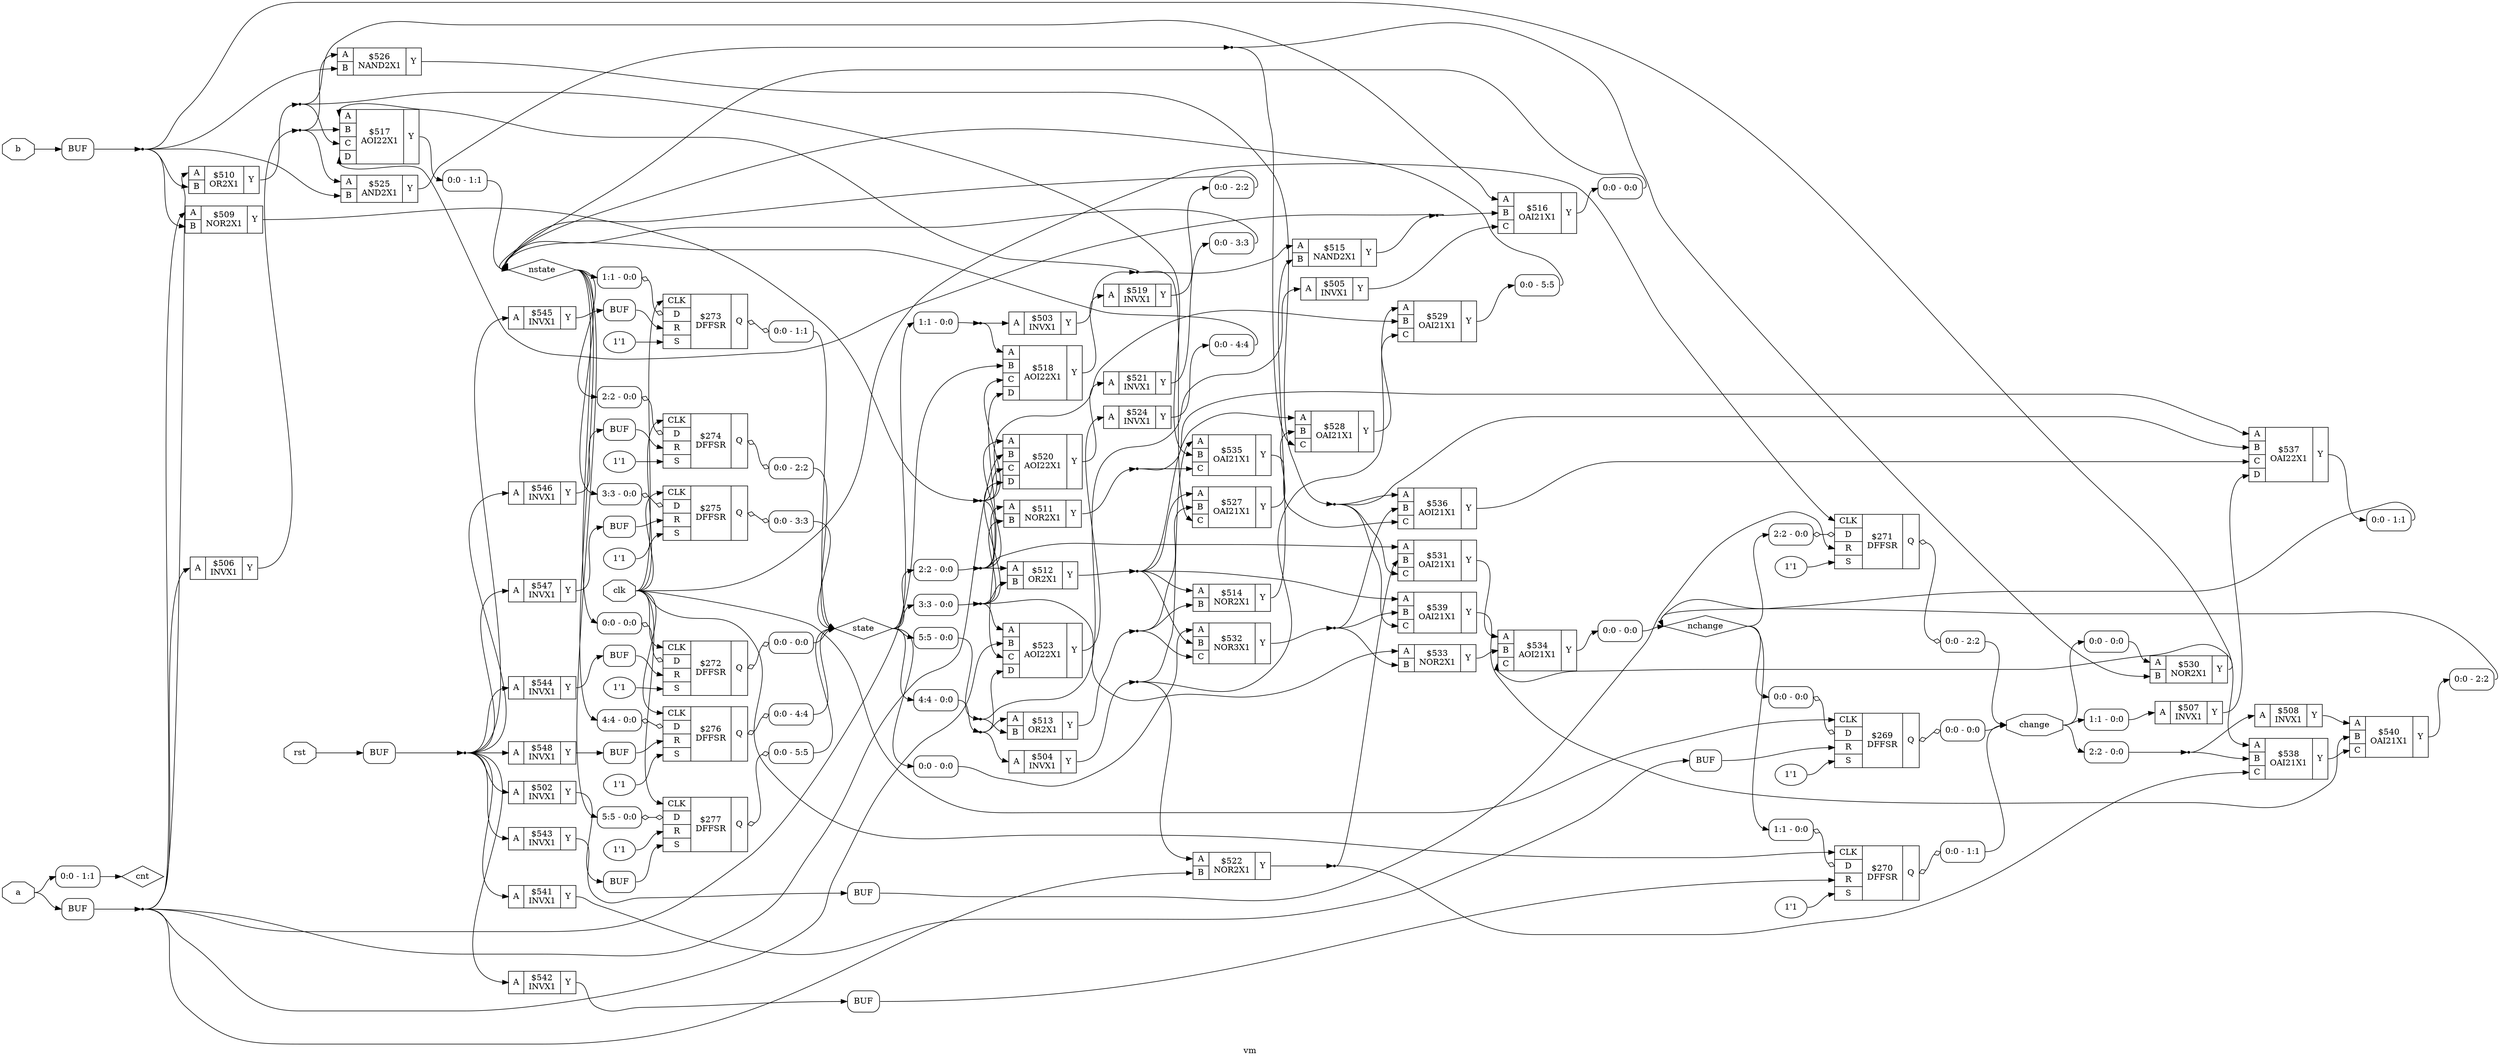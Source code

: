 digraph "vm" {
label="vm";
rankdir="LR";
remincross=true;
n107 [ shape=octagon, label="a", color="black", fontcolor="black" ];
n108 [ shape=octagon, label="b", color="black", fontcolor="black" ];
n109 [ shape=octagon, label="change", color="black", fontcolor="black" ];
n110 [ shape=octagon, label="clk", color="black", fontcolor="black" ];
n111 [ shape=diamond, label="cnt", color="black", fontcolor="black" ];
n112 [ shape=diamond, label="nchange", color="black", fontcolor="black" ];
n113 [ shape=diamond, label="nstate", color="black", fontcolor="black" ];
n114 [ shape=octagon, label="rst", color="black", fontcolor="black" ];
n115 [ shape=diamond, label="state", color="black", fontcolor="black" ];
c118 [ shape=record, label="{{<p116> A}|$502\nINVX1|{<p117> Y}}" ];
c119 [ shape=record, label="{{<p116> A}|$503\nINVX1|{<p117> Y}}" ];
c120 [ shape=record, label="{{<p116> A}|$504\nINVX1|{<p117> Y}}" ];
c121 [ shape=record, label="{{<p116> A}|$505\nINVX1|{<p117> Y}}" ];
c122 [ shape=record, label="{{<p116> A}|$506\nINVX1|{<p117> Y}}" ];
c123 [ shape=record, label="{{<p116> A}|$507\nINVX1|{<p117> Y}}" ];
c124 [ shape=record, label="{{<p116> A}|$508\nINVX1|{<p117> Y}}" ];
c126 [ shape=record, label="{{<p116> A|<p125> B}|$509\nNOR2X1|{<p117> Y}}" ];
c127 [ shape=record, label="{{<p116> A|<p125> B}|$510\nOR2X1|{<p117> Y}}" ];
c128 [ shape=record, label="{{<p116> A|<p125> B}|$511\nNOR2X1|{<p117> Y}}" ];
c129 [ shape=record, label="{{<p116> A|<p125> B}|$512\nOR2X1|{<p117> Y}}" ];
c130 [ shape=record, label="{{<p116> A|<p125> B}|$513\nOR2X1|{<p117> Y}}" ];
c131 [ shape=record, label="{{<p116> A|<p125> B}|$514\nNOR2X1|{<p117> Y}}" ];
c132 [ shape=record, label="{{<p116> A|<p125> B}|$515\nNAND2X1|{<p117> Y}}" ];
c134 [ shape=record, label="{{<p116> A|<p125> B|<p133> C}|$516\nOAI21X1|{<p117> Y}}" ];
c136 [ shape=record, label="{{<p116> A|<p125> B|<p133> C|<p135> D}|$517\nAOI22X1|{<p117> Y}}" ];
c137 [ shape=record, label="{{<p116> A|<p125> B|<p133> C|<p135> D}|$518\nAOI22X1|{<p117> Y}}" ];
c138 [ shape=record, label="{{<p116> A}|$519\nINVX1|{<p117> Y}}" ];
c139 [ shape=record, label="{{<p116> A|<p125> B|<p133> C|<p135> D}|$520\nAOI22X1|{<p117> Y}}" ];
c140 [ shape=record, label="{{<p116> A}|$521\nINVX1|{<p117> Y}}" ];
c141 [ shape=record, label="{{<p116> A|<p125> B}|$522\nNOR2X1|{<p117> Y}}" ];
c142 [ shape=record, label="{{<p116> A|<p125> B|<p133> C|<p135> D}|$523\nAOI22X1|{<p117> Y}}" ];
c143 [ shape=record, label="{{<p116> A}|$524\nINVX1|{<p117> Y}}" ];
c144 [ shape=record, label="{{<p116> A|<p125> B}|$525\nAND2X1|{<p117> Y}}" ];
c145 [ shape=record, label="{{<p116> A|<p125> B}|$526\nNAND2X1|{<p117> Y}}" ];
c146 [ shape=record, label="{{<p116> A|<p125> B|<p133> C}|$527\nOAI21X1|{<p117> Y}}" ];
c147 [ shape=record, label="{{<p116> A|<p125> B|<p133> C}|$528\nOAI21X1|{<p117> Y}}" ];
c148 [ shape=record, label="{{<p116> A|<p125> B|<p133> C}|$529\nOAI21X1|{<p117> Y}}" ];
c149 [ shape=record, label="{{<p116> A|<p125> B}|$530\nNOR2X1|{<p117> Y}}" ];
c150 [ shape=record, label="{{<p116> A|<p125> B|<p133> C}|$531\nOAI21X1|{<p117> Y}}" ];
c151 [ shape=record, label="{{<p116> A|<p125> B|<p133> C}|$532\nNOR3X1|{<p117> Y}}" ];
c152 [ shape=record, label="{{<p116> A|<p125> B}|$533\nNOR2X1|{<p117> Y}}" ];
c153 [ shape=record, label="{{<p116> A|<p125> B|<p133> C}|$534\nAOI21X1|{<p117> Y}}" ];
c154 [ shape=record, label="{{<p116> A|<p125> B|<p133> C}|$535\nOAI21X1|{<p117> Y}}" ];
c155 [ shape=record, label="{{<p116> A|<p125> B|<p133> C}|$536\nAOI21X1|{<p117> Y}}" ];
c156 [ shape=record, label="{{<p116> A|<p125> B|<p133> C|<p135> D}|$537\nOAI22X1|{<p117> Y}}" ];
c157 [ shape=record, label="{{<p116> A|<p125> B|<p133> C}|$538\nOAI21X1|{<p117> Y}}" ];
c158 [ shape=record, label="{{<p116> A|<p125> B|<p133> C}|$539\nOAI21X1|{<p117> Y}}" ];
c159 [ shape=record, label="{{<p116> A|<p125> B|<p133> C}|$540\nOAI21X1|{<p117> Y}}" ];
c160 [ shape=record, label="{{<p116> A}|$541\nINVX1|{<p117> Y}}" ];
c161 [ shape=record, label="{{<p116> A}|$542\nINVX1|{<p117> Y}}" ];
c162 [ shape=record, label="{{<p116> A}|$543\nINVX1|{<p117> Y}}" ];
c163 [ shape=record, label="{{<p116> A}|$544\nINVX1|{<p117> Y}}" ];
c164 [ shape=record, label="{{<p116> A}|$545\nINVX1|{<p117> Y}}" ];
c165 [ shape=record, label="{{<p116> A}|$546\nINVX1|{<p117> Y}}" ];
c166 [ shape=record, label="{{<p116> A}|$547\nINVX1|{<p117> Y}}" ];
c167 [ shape=record, label="{{<p116> A}|$548\nINVX1|{<p117> Y}}" ];
v2 [ label="1'1" ];
c172 [ shape=record, label="{{<p168> CLK|<p135> D|<p169> R|<p170> S}|$269\nDFFSR|{<p171> Q}}" ];
x0 [ shape=record, style=rounded, label="<s0> 0:0 - 0:0 " ];
x0:e -> c172:p135:w [arrowhead=odiamond, arrowtail=odiamond, dir=both, color="black", label=""];
x1 [ shape=record, style=rounded, label="<s0> 0:0 - 0:0 " ];
c172:p171:e -> x1:w [arrowhead=odiamond, arrowtail=odiamond, dir=both, color="black", label=""];
v5 [ label="1'1" ];
c173 [ shape=record, label="{{<p168> CLK|<p135> D|<p169> R|<p170> S}|$270\nDFFSR|{<p171> Q}}" ];
x3 [ shape=record, style=rounded, label="<s0> 1:1 - 0:0 " ];
x3:e -> c173:p135:w [arrowhead=odiamond, arrowtail=odiamond, dir=both, color="black", label=""];
x4 [ shape=record, style=rounded, label="<s0> 0:0 - 1:1 " ];
c173:p171:e -> x4:w [arrowhead=odiamond, arrowtail=odiamond, dir=both, color="black", label=""];
v8 [ label="1'1" ];
c174 [ shape=record, label="{{<p168> CLK|<p135> D|<p169> R|<p170> S}|$271\nDFFSR|{<p171> Q}}" ];
x6 [ shape=record, style=rounded, label="<s0> 2:2 - 0:0 " ];
x6:e -> c174:p135:w [arrowhead=odiamond, arrowtail=odiamond, dir=both, color="black", label=""];
x7 [ shape=record, style=rounded, label="<s0> 0:0 - 2:2 " ];
c174:p171:e -> x7:w [arrowhead=odiamond, arrowtail=odiamond, dir=both, color="black", label=""];
v11 [ label="1'1" ];
c175 [ shape=record, label="{{<p168> CLK|<p135> D|<p169> R|<p170> S}|$272\nDFFSR|{<p171> Q}}" ];
x9 [ shape=record, style=rounded, label="<s0> 0:0 - 0:0 " ];
x9:e -> c175:p135:w [arrowhead=odiamond, arrowtail=odiamond, dir=both, color="black", label=""];
x10 [ shape=record, style=rounded, label="<s0> 0:0 - 0:0 " ];
c175:p171:e -> x10:w [arrowhead=odiamond, arrowtail=odiamond, dir=both, color="black", label=""];
v14 [ label="1'1" ];
c176 [ shape=record, label="{{<p168> CLK|<p135> D|<p169> R|<p170> S}|$273\nDFFSR|{<p171> Q}}" ];
x12 [ shape=record, style=rounded, label="<s0> 1:1 - 0:0 " ];
x12:e -> c176:p135:w [arrowhead=odiamond, arrowtail=odiamond, dir=both, color="black", label=""];
x13 [ shape=record, style=rounded, label="<s0> 0:0 - 1:1 " ];
c176:p171:e -> x13:w [arrowhead=odiamond, arrowtail=odiamond, dir=both, color="black", label=""];
v17 [ label="1'1" ];
c177 [ shape=record, label="{{<p168> CLK|<p135> D|<p169> R|<p170> S}|$274\nDFFSR|{<p171> Q}}" ];
x15 [ shape=record, style=rounded, label="<s0> 2:2 - 0:0 " ];
x15:e -> c177:p135:w [arrowhead=odiamond, arrowtail=odiamond, dir=both, color="black", label=""];
x16 [ shape=record, style=rounded, label="<s0> 0:0 - 2:2 " ];
c177:p171:e -> x16:w [arrowhead=odiamond, arrowtail=odiamond, dir=both, color="black", label=""];
v20 [ label="1'1" ];
c178 [ shape=record, label="{{<p168> CLK|<p135> D|<p169> R|<p170> S}|$275\nDFFSR|{<p171> Q}}" ];
x18 [ shape=record, style=rounded, label="<s0> 3:3 - 0:0 " ];
x18:e -> c178:p135:w [arrowhead=odiamond, arrowtail=odiamond, dir=both, color="black", label=""];
x19 [ shape=record, style=rounded, label="<s0> 0:0 - 3:3 " ];
c178:p171:e -> x19:w [arrowhead=odiamond, arrowtail=odiamond, dir=both, color="black", label=""];
v23 [ label="1'1" ];
c179 [ shape=record, label="{{<p168> CLK|<p135> D|<p169> R|<p170> S}|$276\nDFFSR|{<p171> Q}}" ];
x21 [ shape=record, style=rounded, label="<s0> 4:4 - 0:0 " ];
x21:e -> c179:p135:w [arrowhead=odiamond, arrowtail=odiamond, dir=both, color="black", label=""];
x22 [ shape=record, style=rounded, label="<s0> 0:0 - 4:4 " ];
c179:p171:e -> x22:w [arrowhead=odiamond, arrowtail=odiamond, dir=both, color="black", label=""];
v26 [ label="1'1" ];
c180 [ shape=record, label="{{<p168> CLK|<p135> D|<p169> R|<p170> S}|$277\nDFFSR|{<p171> Q}}" ];
x24 [ shape=record, style=rounded, label="<s0> 5:5 - 0:0 " ];
x24:e -> c180:p135:w [arrowhead=odiamond, arrowtail=odiamond, dir=both, color="black", label=""];
x25 [ shape=record, style=rounded, label="<s0> 0:0 - 5:5 " ];
c180:p171:e -> x25:w [arrowhead=odiamond, arrowtail=odiamond, dir=both, color="black", label=""];
x27 [ shape=record, style=rounded, label="<s0> 0:0 - 1:1 " ];
x28 [shape=box, style=rounded, label="BUF"];
x29 [shape=box, style=rounded, label="BUF"];
x30 [ shape=record, style=rounded, label="<s0> 1:1 - 0:0 " ];
x31 [ shape=record, style=rounded, label="<s0> 4:4 - 0:0 " ];
x32 [ shape=record, style=rounded, label="<s0> 5:5 - 0:0 " ];
x33 [ shape=record, style=rounded, label="<s0> 2:2 - 0:0 " ];
x34 [ shape=record, style=rounded, label="<s0> 3:3 - 0:0 " ];
x35 [ shape=record, style=rounded, label="<s0> 0:0 - 0:0 " ];
x36 [shape=box, style=rounded, label="BUF"];
x37 [shape=box, style=rounded, label="BUF"];
x38 [ shape=record, style=rounded, label="<s0> 0:0 - 1:1 " ];
x39 [ shape=record, style=rounded, label="<s0> 0:0 - 2:2 " ];
x40 [ shape=record, style=rounded, label="<s0> 0:0 - 3:3 " ];
x41 [ shape=record, style=rounded, label="<s0> 0:0 - 4:4 " ];
x42 [ shape=record, style=rounded, label="<s0> 0:0 - 5:5 " ];
x43 [ shape=record, style=rounded, label="<s0> 0:0 - 0:0 " ];
x44 [ shape=record, style=rounded, label="<s0> 0:0 - 0:0 " ];
x45 [ shape=record, style=rounded, label="<s0> 0:0 - 0:0 " ];
x46 [ shape=record, style=rounded, label="<s0> 1:1 - 0:0 " ];
x47 [ shape=record, style=rounded, label="<s0> 0:0 - 1:1 " ];
x48 [ shape=record, style=rounded, label="<s0> 2:2 - 0:0 " ];
x49 [ shape=record, style=rounded, label="<s0> 0:0 - 2:2 " ];
x50 [shape=box, style=rounded, label="BUF"];
x51 [shape=box, style=rounded, label="BUF"];
x52 [shape=box, style=rounded, label="BUF"];
x53 [shape=box, style=rounded, label="BUF"];
x54 [shape=box, style=rounded, label="BUF"];
x55 [shape=box, style=rounded, label="BUF"];
x56 [shape=box, style=rounded, label="BUF"];
x57 [shape=box, style=rounded, label="BUF"];
x52:e:e -> c174:p169:w [color="black", label=""];
x53:e:e -> c175:p169:w [color="black", label=""];
x54:e:e -> c176:p169:w [color="black", label=""];
x55:e:e -> c177:p169:w [color="black", label=""];
x56:e:e -> c178:p169:w [color="black", label=""];
x57:e:e -> c179:p169:w [color="black", label=""];
x29:e:e -> c180:p170:w [color="black", label=""];
n107:e -> x27:w [color="black", label=""];
n107:e -> x36:w:w [color="black", label=""];
n108:e -> x37:w:w [color="black", label=""];
x1:s0:e -> n109:w [color="black", label=""];
x4:s0:e -> n109:w [color="black", label=""];
x7:s0:e -> n109:w [color="black", label=""];
n109:e -> x43:s0:w [color="black", label=""];
n109:e -> x46:s0:w [color="black", label=""];
n109:e -> x48:s0:w [color="black", label=""];
n110:e -> c172:p168:w [color="black", label=""];
n110:e -> c173:p168:w [color="black", label=""];
n110:e -> c174:p168:w [color="black", label=""];
n110:e -> c175:p168:w [color="black", label=""];
n110:e -> c176:p168:w [color="black", label=""];
n110:e -> c177:p168:w [color="black", label=""];
n110:e -> c178:p168:w [color="black", label=""];
n110:e -> c179:p168:w [color="black", label=""];
n110:e -> c180:p168:w [color="black", label=""];
x27:s0:e -> n111:w [color="black", label=""];
x45:s0:e -> n112:w [color="black", label=""];
x47:s0:e -> n112:w [color="black", label=""];
x49:s0:e -> n112:w [color="black", label=""];
n112:e -> x0:s0:w [color="black", label=""];
n112:e -> x3:s0:w [color="black", label=""];
n112:e -> x6:s0:w [color="black", label=""];
x35:s0:e -> n113:w [color="black", label=""];
x38:s0:e -> n113:w [color="black", label=""];
x39:s0:e -> n113:w [color="black", label=""];
x40:s0:e -> n113:w [color="black", label=""];
x41:s0:e -> n113:w [color="black", label=""];
x42:s0:e -> n113:w [color="black", label=""];
n113:e -> x12:s0:w [color="black", label=""];
n113:e -> x15:s0:w [color="black", label=""];
n113:e -> x18:s0:w [color="black", label=""];
n113:e -> x21:s0:w [color="black", label=""];
n113:e -> x24:s0:w [color="black", label=""];
n113:e -> x9:s0:w [color="black", label=""];
n114:e -> x28:w:w [color="black", label=""];
x10:s0:e -> n115:w [color="black", label=""];
x13:s0:e -> n115:w [color="black", label=""];
x16:s0:e -> n115:w [color="black", label=""];
x19:s0:e -> n115:w [color="black", label=""];
x22:s0:e -> n115:w [color="black", label=""];
x25:s0:e -> n115:w [color="black", label=""];
n115:e -> x30:s0:w [color="black", label=""];
n115:e -> x31:s0:w [color="black", label=""];
n115:e -> x32:s0:w [color="black", label=""];
n115:e -> x33:s0:w [color="black", label=""];
n115:e -> x34:s0:w [color="black", label=""];
n115:e -> x44:s0:w [color="black", label=""];
n39 [ shape=point ];
x36:e:e -> n39:w [color="black", label=""];
n39:e -> c122:p116:w [color="black", label=""];
n39:e -> c126:p116:w [color="black", label=""];
n39:e -> c127:p116:w [color="black", label=""];
n39:e -> c137:p125:w [color="black", label=""];
n39:e -> c139:p125:w [color="black", label=""];
n39:e -> c141:p125:w [color="black", label=""];
n39:e -> c142:p125:w [color="black", label=""];
c160:p117:e -> x50:w:w [color="black", label=""];
c161:p117:e -> x51:w:w [color="black", label=""];
c162:p117:e -> x52:w:w [color="black", label=""];
c163:p117:e -> x53:w:w [color="black", label=""];
c164:p117:e -> x54:w:w [color="black", label=""];
c165:p117:e -> x55:w:w [color="black", label=""];
c166:p117:e -> x56:w:w [color="black", label=""];
c167:p117:e -> x57:w:w [color="black", label=""];
c118:p117:e -> x29:w:w [color="black", label=""];
n49 [ shape=point ];
x37:e:e -> n49:w [color="black", label=""];
n49:e -> c126:p125:w [color="black", label=""];
n49:e -> c127:p125:w [color="black", label=""];
n49:e -> c144:p125:w [color="black", label=""];
n49:e -> c145:p125:w [color="black", label=""];
n49:e -> c157:p116:w [color="black", label=""];
x43:e -> c149:p116:w [color="black", label=""];
x46:e -> c123:p116:w [color="black", label=""];
n52 [ shape=point ];
x48:e -> n52:w [color="black", label=""];
n52:e -> c124:p116:w [color="black", label=""];
n52:e -> c157:p125:w [color="black", label=""];
c153:p117:e -> x45:w [color="black", label=""];
c156:p117:e -> x47:w [color="black", label=""];
c159:p117:e -> x49:w [color="black", label=""];
n56 [ shape=point ];
c119:p117:e -> n56:w [color="black", label=""];
n56:e -> c132:p116:w [color="black", label=""];
n56:e -> c136:p116:w [color="black", label=""];
n56:e -> c146:p133:w [color="black", label=""];
n57 [ shape=point ];
c120:p117:e -> n57:w [color="black", label=""];
n57:e -> c141:p116:w [color="black", label=""];
n57:e -> c148:p116:w [color="black", label=""];
n57:e -> c154:p116:w [color="black", label=""];
c121:p117:e -> c134:p133:w [color="black", label=""];
n59 [ shape=point ];
c122:p117:e -> n59:w [color="black", label=""];
n59:e -> c136:p125:w [color="black", label=""];
n59:e -> c144:p116:w [color="black", label=""];
n59:e -> c145:p116:w [color="black", label=""];
c123:p117:e -> c156:p135:w [color="black", label=""];
c124:p117:e -> c159:p116:w [color="black", label=""];
n62 [ shape=point ];
c126:p117:e -> n62:w [color="black", label=""];
n62:e -> c137:p133:w [color="black", label=""];
n62:e -> c139:p133:w [color="black", label=""];
n62:e -> c142:p133:w [color="black", label=""];
n62:e -> c148:p125:w [color="black", label=""];
n63 [ shape=point ];
c127:p117:e -> n63:w [color="black", label=""];
n63:e -> c134:p116:w [color="black", label=""];
n63:e -> c136:p133:w [color="black", label=""];
n63:e -> c154:p125:w [color="black", label=""];
n64 [ shape=point ];
c128:p117:e -> n64:w [color="black", label=""];
n64:e -> c154:p133:w [color="black", label=""];
n64:e -> c156:p116:w [color="black", label=""];
n65 [ shape=point ];
c129:p117:e -> n65:w [color="black", label=""];
n65:e -> c131:p116:w [color="black", label=""];
n65:e -> c146:p116:w [color="black", label=""];
n65:e -> c147:p116:w [color="black", label=""];
n65:e -> c151:p125:w [color="black", label=""];
n65:e -> c158:p116:w [color="black", label=""];
n66 [ shape=point ];
c130:p117:e -> n66:w [color="black", label=""];
n66:e -> c131:p125:w [color="black", label=""];
n66:e -> c146:p125:w [color="black", label=""];
n66:e -> c151:p133:w [color="black", label=""];
c131:p117:e -> c132:p125:w [color="black", label=""];
n68 [ shape=point ];
c132:p117:e -> n68:w [color="black", label=""];
n68:e -> c134:p125:w [color="black", label=""];
n68:e -> c136:p135:w [color="black", label=""];
c137:p117:e -> c138:p116:w [color="black", label=""];
c139:p117:e -> c140:p116:w [color="black", label=""];
n71 [ shape=point ];
c141:p117:e -> n71:w [color="black", label=""];
n71:e -> c150:p125:w [color="black", label=""];
n71:e -> c157:p133:w [color="black", label=""];
c142:p117:e -> c143:p116:w [color="black", label=""];
n73 [ shape=point ];
c144:p117:e -> n73:w [color="black", label=""];
n73:e -> c147:p133:w [color="black", label=""];
n73:e -> c149:p125:w [color="black", label=""];
n74 [ shape=point ];
c145:p117:e -> n74:w [color="black", label=""];
n74:e -> c150:p133:w [color="black", label=""];
n74:e -> c155:p116:w [color="black", label=""];
n74:e -> c156:p125:w [color="black", label=""];
n74:e -> c158:p133:w [color="black", label=""];
c146:p117:e -> c147:p125:w [color="black", label=""];
c147:p117:e -> c148:p133:w [color="black", label=""];
c149:p117:e -> c153:p133:w [color="black", label=""];
c150:p117:e -> c153:p116:w [color="black", label=""];
n79 [ shape=point ];
c151:p117:e -> n79:w [color="black", label=""];
n79:e -> c152:p125:w [color="black", label=""];
n79:e -> c155:p125:w [color="black", label=""];
n79:e -> c158:p125:w [color="black", label=""];
c152:p117:e -> c153:p125:w [color="black", label=""];
c154:p117:e -> c155:p133:w [color="black", label=""];
c155:p117:e -> c156:p133:w [color="black", label=""];
c157:p117:e -> c159:p133:w [color="black", label=""];
c158:p117:e -> c159:p125:w [color="black", label=""];
c134:p117:e -> x35:w [color="black", label=""];
c136:p117:e -> x38:w [color="black", label=""];
c138:p117:e -> x39:w [color="black", label=""];
c140:p117:e -> x40:w [color="black", label=""];
c143:p117:e -> x41:w [color="black", label=""];
c148:p117:e -> x42:w [color="black", label=""];
n91 [ shape=point ];
x28:e:e -> n91:w [color="black", label=""];
n91:e -> c118:p116:w [color="black", label=""];
n91:e -> c160:p116:w [color="black", label=""];
n91:e -> c161:p116:w [color="black", label=""];
n91:e -> c162:p116:w [color="black", label=""];
n91:e -> c163:p116:w [color="black", label=""];
n91:e -> c164:p116:w [color="black", label=""];
n91:e -> c165:p116:w [color="black", label=""];
n91:e -> c166:p116:w [color="black", label=""];
n91:e -> c167:p116:w [color="black", label=""];
x44:e -> c151:p116:w [color="black", label=""];
n93 [ shape=point ];
x30:e -> n93:w [color="black", label=""];
n93:e -> c119:p116:w [color="black", label=""];
n93:e -> c137:p116:w [color="black", label=""];
n94 [ shape=point ];
x33:e -> n94:w [color="black", label=""];
n94:e -> c128:p116:w [color="black", label=""];
n94:e -> c129:p116:w [color="black", label=""];
n94:e -> c137:p135:w [color="black", label=""];
n94:e -> c139:p116:w [color="black", label=""];
n94:e -> c150:p116:w [color="black", label=""];
n95 [ shape=point ];
x34:e -> n95:w [color="black", label=""];
n95:e -> c128:p125:w [color="black", label=""];
n95:e -> c129:p125:w [color="black", label=""];
n95:e -> c139:p135:w [color="black", label=""];
n95:e -> c142:p116:w [color="black", label=""];
n95:e -> c152:p116:w [color="black", label=""];
n96 [ shape=point ];
x31:e -> n96:w [color="black", label=""];
n96:e -> c120:p116:w [color="black", label=""];
n96:e -> c130:p116:w [color="black", label=""];
n96:e -> c142:p135:w [color="black", label=""];
n97 [ shape=point ];
x32:e -> n97:w [color="black", label=""];
n97:e -> c121:p116:w [color="black", label=""];
n97:e -> c130:p125:w [color="black", label=""];
x50:e:e -> c172:p169:w [color="black", label=""];
x51:e:e -> c173:p169:w [color="black", label=""];
v11:e -> c175:p170:w [color="black", label=""];
v14:e -> c176:p170:w [color="black", label=""];
v17:e -> c177:p170:w [color="black", label=""];
v2:e -> c172:p170:w [color="black", label=""];
v20:e -> c178:p170:w [color="black", label=""];
v23:e -> c179:p170:w [color="black", label=""];
v26:e -> c180:p169:w [color="black", label=""];
v5:e -> c173:p170:w [color="black", label=""];
v8:e -> c174:p170:w [color="black", label=""];
}
